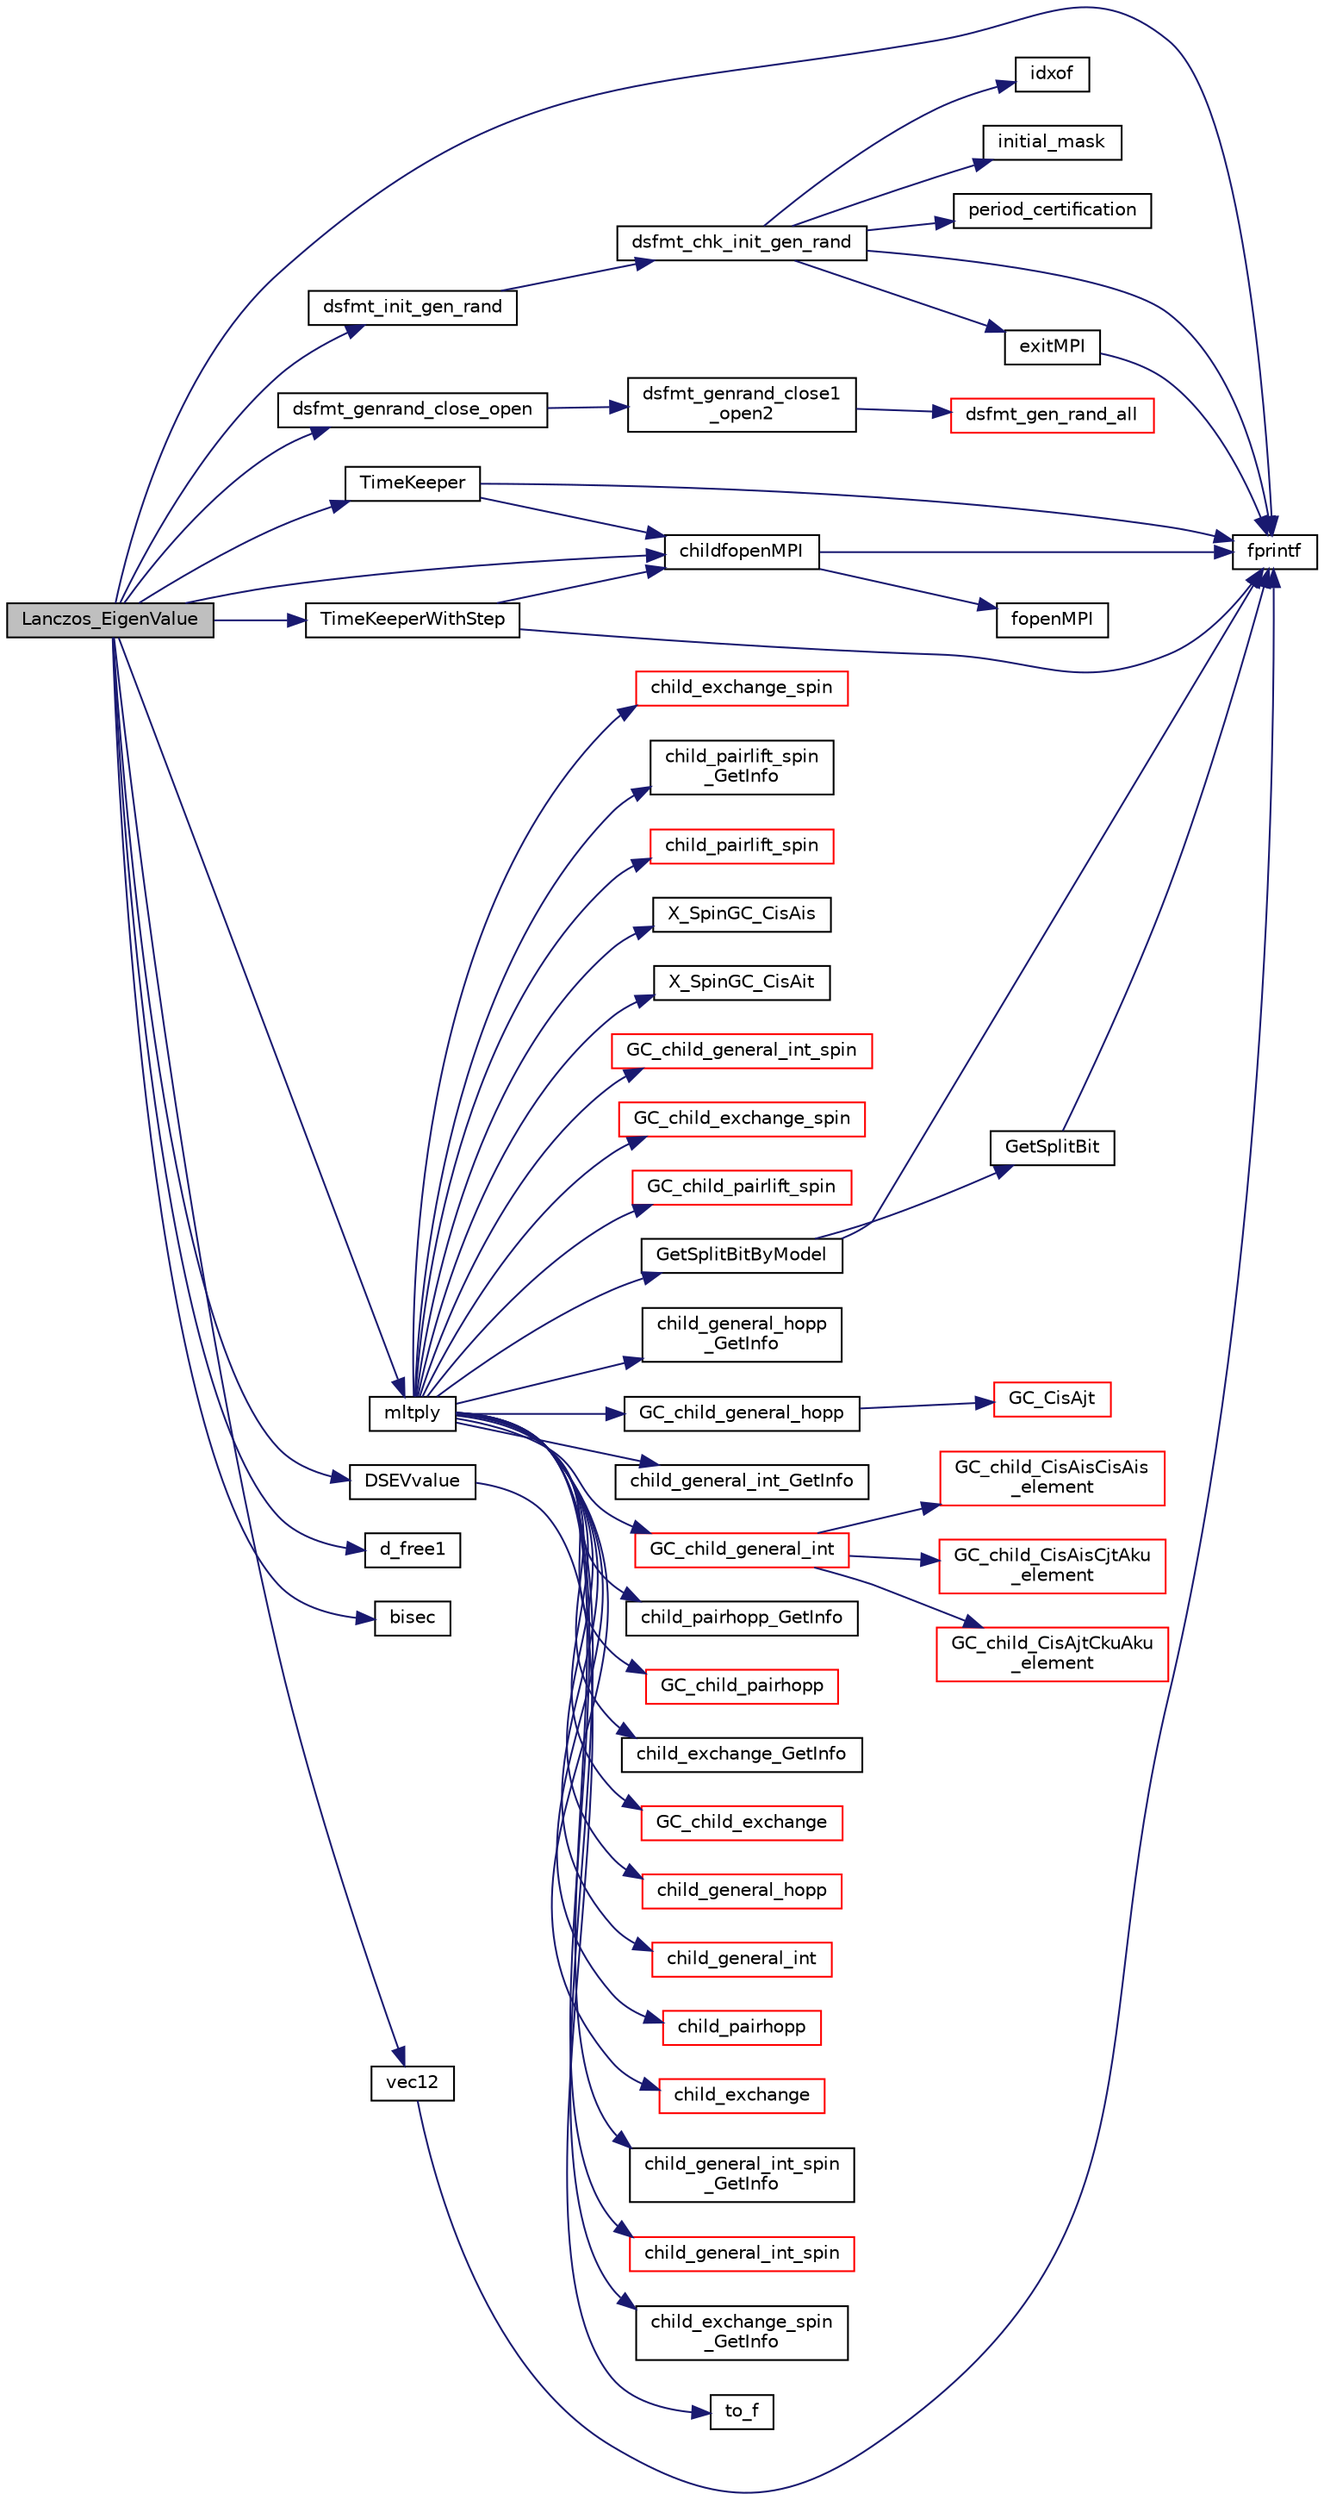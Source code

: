 digraph "Lanczos_EigenValue"
{
 // INTERACTIVE_SVG=YES
  edge [fontname="Helvetica",fontsize="10",labelfontname="Helvetica",labelfontsize="10"];
  node [fontname="Helvetica",fontsize="10",shape=record];
  rankdir="LR";
  Node1 [label="Lanczos_EigenValue",height=0.2,width=0.4,color="black", fillcolor="grey75", style="filled", fontcolor="black"];
  Node1 -> Node2 [color="midnightblue",fontsize="10",style="solid",fontname="Helvetica"];
  Node2 [label="fprintf",height=0.2,width=0.4,color="black", fillcolor="white", style="filled",URL="$xfreemem__large_8c.html#a5c1bb0da45eec945c4cc3233c7d8427e"];
  Node1 -> Node3 [color="midnightblue",fontsize="10",style="solid",fontname="Helvetica"];
  Node3 [label="dsfmt_init_gen_rand",height=0.2,width=0.4,color="black", fillcolor="white", style="filled",URL="$d_s_f_m_t_8h.html#aa767efdc0f36a3cde4d61d3764a473de"];
  Node3 -> Node4 [color="midnightblue",fontsize="10",style="solid",fontname="Helvetica"];
  Node4 [label="dsfmt_chk_init_gen_rand",height=0.2,width=0.4,color="black", fillcolor="white", style="filled",URL="$d_s_f_m_t_8h.html#a2fa6a84095a280a4e1556415f3d4f259"];
  Node4 -> Node2 [color="midnightblue",fontsize="10",style="solid",fontname="Helvetica"];
  Node4 -> Node5 [color="midnightblue",fontsize="10",style="solid",fontname="Helvetica"];
  Node5 [label="exitMPI",height=0.2,width=0.4,color="black", fillcolor="white", style="filled",URL="$wrapper_m_p_i_8h.html#ae0504dbbe2857fc4f3c84ef0b7bc45ed"];
  Node5 -> Node2 [color="midnightblue",fontsize="10",style="solid",fontname="Helvetica"];
  Node4 -> Node6 [color="midnightblue",fontsize="10",style="solid",fontname="Helvetica"];
  Node6 [label="idxof",height=0.2,width=0.4,color="black", fillcolor="white", style="filled",URL="$d_s_f_m_t_8c.html#a6ceeab85133c3fd7ec95aa85523ff544"];
  Node4 -> Node7 [color="midnightblue",fontsize="10",style="solid",fontname="Helvetica"];
  Node7 [label="initial_mask",height=0.2,width=0.4,color="black", fillcolor="white", style="filled",URL="$d_s_f_m_t_8c.html#a95a1673e2b7b3a48a7eab8fa19e18e1d"];
  Node4 -> Node8 [color="midnightblue",fontsize="10",style="solid",fontname="Helvetica"];
  Node8 [label="period_certification",height=0.2,width=0.4,color="black", fillcolor="white", style="filled",URL="$d_s_f_m_t_8c.html#a8c0334eb83e12d16f2cfe48929114e44"];
  Node1 -> Node9 [color="midnightblue",fontsize="10",style="solid",fontname="Helvetica"];
  Node9 [label="dsfmt_genrand_close_open",height=0.2,width=0.4,color="black", fillcolor="white", style="filled",URL="$d_s_f_m_t_8h.html#a1d070f0dc97e95122038aed8be76f8dd"];
  Node9 -> Node10 [color="midnightblue",fontsize="10",style="solid",fontname="Helvetica"];
  Node10 [label="dsfmt_genrand_close1\l_open2",height=0.2,width=0.4,color="black", fillcolor="white", style="filled",URL="$d_s_f_m_t_8h.html#a988f7f99c98960c22f19f68edb41f399"];
  Node10 -> Node11 [color="midnightblue",fontsize="10",style="solid",fontname="Helvetica"];
  Node11 [label="dsfmt_gen_rand_all",height=0.2,width=0.4,color="red", fillcolor="white", style="filled",URL="$d_s_f_m_t_8h.html#afccb1e4d75cea7ffe3b45cba53d1e5e0"];
  Node1 -> Node12 [color="midnightblue",fontsize="10",style="solid",fontname="Helvetica"];
  Node12 [label="TimeKeeper",height=0.2,width=0.4,color="black", fillcolor="white", style="filled",URL="$log_8h.html#a5c659bb0ba9e5d8a508c6cb6b7431f23",tooltip="Functions for writing a time log. "];
  Node12 -> Node13 [color="midnightblue",fontsize="10",style="solid",fontname="Helvetica"];
  Node13 [label="childfopenMPI",height=0.2,width=0.4,color="black", fillcolor="white", style="filled",URL="$_file_i_o_8c.html#a7d23a0790b28a52d128e0b93bc832cfb"];
  Node13 -> Node14 [color="midnightblue",fontsize="10",style="solid",fontname="Helvetica"];
  Node14 [label="fopenMPI",height=0.2,width=0.4,color="black", fillcolor="white", style="filled",URL="$wrapper_m_p_i_8h.html#a405f88de519282b8e7605988745f42ae"];
  Node13 -> Node2 [color="midnightblue",fontsize="10",style="solid",fontname="Helvetica"];
  Node12 -> Node2 [color="midnightblue",fontsize="10",style="solid",fontname="Helvetica"];
  Node1 -> Node15 [color="midnightblue",fontsize="10",style="solid",fontname="Helvetica"];
  Node15 [label="mltply",height=0.2,width=0.4,color="black", fillcolor="white", style="filled",URL="$mltply_8c.html#a61eb17d17b7d03aab22aa05b4074a407"];
  Node15 -> Node16 [color="midnightblue",fontsize="10",style="solid",fontname="Helvetica"];
  Node16 [label="GetSplitBitByModel",height=0.2,width=0.4,color="black", fillcolor="white", style="filled",URL="$bitcalc_8c.html#a78387adc1f4e171d3796235adfcbd87e"];
  Node16 -> Node2 [color="midnightblue",fontsize="10",style="solid",fontname="Helvetica"];
  Node16 -> Node17 [color="midnightblue",fontsize="10",style="solid",fontname="Helvetica"];
  Node17 [label="GetSplitBit",height=0.2,width=0.4,color="black", fillcolor="white", style="filled",URL="$bitcalc_8c.html#a8151401358ba31213a5bb228b9b57cfc"];
  Node17 -> Node2 [color="midnightblue",fontsize="10",style="solid",fontname="Helvetica"];
  Node15 -> Node18 [color="midnightblue",fontsize="10",style="solid",fontname="Helvetica"];
  Node18 [label="child_general_hopp\l_GetInfo",height=0.2,width=0.4,color="black", fillcolor="white", style="filled",URL="$mltply_8c.html#ad2c9c4176ec4f0f7d5087a890467a264"];
  Node15 -> Node19 [color="midnightblue",fontsize="10",style="solid",fontname="Helvetica"];
  Node19 [label="GC_child_general_hopp",height=0.2,width=0.4,color="black", fillcolor="white", style="filled",URL="$mltply_8c.html#a59f11fc0359c4543168c6a6f61a1ec70"];
  Node19 -> Node20 [color="midnightblue",fontsize="10",style="solid",fontname="Helvetica"];
  Node20 [label="GC_CisAjt",height=0.2,width=0.4,color="red", fillcolor="white", style="filled",URL="$mltply_8c.html#a257628b6ed79f7a93d3d2a9a957bc936"];
  Node15 -> Node21 [color="midnightblue",fontsize="10",style="solid",fontname="Helvetica"];
  Node21 [label="child_general_int_GetInfo",height=0.2,width=0.4,color="black", fillcolor="white", style="filled",URL="$mltply_8c.html#ad8750d6b426c68d0e931849d094b11ce"];
  Node15 -> Node22 [color="midnightblue",fontsize="10",style="solid",fontname="Helvetica"];
  Node22 [label="GC_child_general_int",height=0.2,width=0.4,color="red", fillcolor="white", style="filled",URL="$mltply_8c.html#a70e66e6ab9f74ec21130ed2363e24a51"];
  Node22 -> Node23 [color="midnightblue",fontsize="10",style="solid",fontname="Helvetica"];
  Node23 [label="GC_child_CisAisCisAis\l_element",height=0.2,width=0.4,color="red", fillcolor="white", style="filled",URL="$mltply_8c.html#a6e5c6a3af522a385b4ee60f66efb2557"];
  Node22 -> Node24 [color="midnightblue",fontsize="10",style="solid",fontname="Helvetica"];
  Node24 [label="GC_child_CisAisCjtAku\l_element",height=0.2,width=0.4,color="red", fillcolor="white", style="filled",URL="$mltply_8c.html#a5a389f0d9543e02b5d2e19df0198bafc"];
  Node22 -> Node25 [color="midnightblue",fontsize="10",style="solid",fontname="Helvetica"];
  Node25 [label="GC_child_CisAjtCkuAku\l_element",height=0.2,width=0.4,color="red", fillcolor="white", style="filled",URL="$mltply_8c.html#ab7d585bf30bbcee8449b8c54d0bb128e"];
  Node15 -> Node26 [color="midnightblue",fontsize="10",style="solid",fontname="Helvetica"];
  Node26 [label="child_pairhopp_GetInfo",height=0.2,width=0.4,color="black", fillcolor="white", style="filled",URL="$mltply_8c.html#ada83696e48d6a9496eca54980a2fd2a4"];
  Node15 -> Node27 [color="midnightblue",fontsize="10",style="solid",fontname="Helvetica"];
  Node27 [label="GC_child_pairhopp",height=0.2,width=0.4,color="red", fillcolor="white", style="filled",URL="$mltply_8c.html#ad16f7b63b9768957a720004697a7a774"];
  Node15 -> Node28 [color="midnightblue",fontsize="10",style="solid",fontname="Helvetica"];
  Node28 [label="child_exchange_GetInfo",height=0.2,width=0.4,color="black", fillcolor="white", style="filled",URL="$mltply_8c.html#ace0e2c1c928c924f7efd3bf106c9122e"];
  Node15 -> Node29 [color="midnightblue",fontsize="10",style="solid",fontname="Helvetica"];
  Node29 [label="GC_child_exchange",height=0.2,width=0.4,color="red", fillcolor="white", style="filled",URL="$mltply_8c.html#a23af00b3160b075156e1c842bb3a879d"];
  Node15 -> Node30 [color="midnightblue",fontsize="10",style="solid",fontname="Helvetica"];
  Node30 [label="child_general_hopp",height=0.2,width=0.4,color="red", fillcolor="white", style="filled",URL="$mltply_8c.html#ac6de5fa85bba8abb6001cea5f4eae19e"];
  Node15 -> Node31 [color="midnightblue",fontsize="10",style="solid",fontname="Helvetica"];
  Node31 [label="child_general_int",height=0.2,width=0.4,color="red", fillcolor="white", style="filled",URL="$mltply_8c.html#aef9d79bf221699cecaa1b65b374e5b92"];
  Node15 -> Node32 [color="midnightblue",fontsize="10",style="solid",fontname="Helvetica"];
  Node32 [label="child_pairhopp",height=0.2,width=0.4,color="red", fillcolor="white", style="filled",URL="$mltply_8c.html#a4d178b47dde9c5e387a87d482463575d"];
  Node15 -> Node33 [color="midnightblue",fontsize="10",style="solid",fontname="Helvetica"];
  Node33 [label="child_exchange",height=0.2,width=0.4,color="red", fillcolor="white", style="filled",URL="$mltply_8c.html#a5821f04d36f42ce53a1d522dcb5548c5"];
  Node15 -> Node34 [color="midnightblue",fontsize="10",style="solid",fontname="Helvetica"];
  Node34 [label="child_general_int_spin\l_GetInfo",height=0.2,width=0.4,color="black", fillcolor="white", style="filled",URL="$mltply_8c.html#a4f2cb8d2efe39da7c0b1b6d975758c40"];
  Node15 -> Node35 [color="midnightblue",fontsize="10",style="solid",fontname="Helvetica"];
  Node35 [label="child_general_int_spin",height=0.2,width=0.4,color="red", fillcolor="white", style="filled",URL="$mltply_8c.html#aa02ac66be051c651994ed4c9bfd9648e"];
  Node15 -> Node36 [color="midnightblue",fontsize="10",style="solid",fontname="Helvetica"];
  Node36 [label="child_exchange_spin\l_GetInfo",height=0.2,width=0.4,color="black", fillcolor="white", style="filled",URL="$mltply_8c.html#a70512a3c407e79dd6c912a63f9afe4ae"];
  Node15 -> Node37 [color="midnightblue",fontsize="10",style="solid",fontname="Helvetica"];
  Node37 [label="child_exchange_spin",height=0.2,width=0.4,color="red", fillcolor="white", style="filled",URL="$mltply_8c.html#ab975146c2b912899e92ae74ec42b5b45"];
  Node15 -> Node38 [color="midnightblue",fontsize="10",style="solid",fontname="Helvetica"];
  Node38 [label="child_pairlift_spin\l_GetInfo",height=0.2,width=0.4,color="black", fillcolor="white", style="filled",URL="$mltply_8c.html#a2ccdc49853b6d944a5274784015ff774"];
  Node15 -> Node39 [color="midnightblue",fontsize="10",style="solid",fontname="Helvetica"];
  Node39 [label="child_pairlift_spin",height=0.2,width=0.4,color="red", fillcolor="white", style="filled",URL="$mltply_8c.html#ad98281df0128bef6143204cfee393119"];
  Node15 -> Node40 [color="midnightblue",fontsize="10",style="solid",fontname="Helvetica"];
  Node40 [label="X_SpinGC_CisAis",height=0.2,width=0.4,color="black", fillcolor="white", style="filled",URL="$mltply_8c.html#a5d9e5a462ca77248cbae177465fa02c3"];
  Node15 -> Node41 [color="midnightblue",fontsize="10",style="solid",fontname="Helvetica"];
  Node41 [label="X_SpinGC_CisAit",height=0.2,width=0.4,color="black", fillcolor="white", style="filled",URL="$mltply_8c.html#a707ac2de8043df3be28fcf3c81c44362"];
  Node15 -> Node42 [color="midnightblue",fontsize="10",style="solid",fontname="Helvetica"];
  Node42 [label="GC_child_general_int_spin",height=0.2,width=0.4,color="red", fillcolor="white", style="filled",URL="$mltply_8c.html#a0dac10eb920ee6f0c6d5c064167b6cf2"];
  Node15 -> Node43 [color="midnightblue",fontsize="10",style="solid",fontname="Helvetica"];
  Node43 [label="GC_child_exchange_spin",height=0.2,width=0.4,color="red", fillcolor="white", style="filled",URL="$mltply_8c.html#a1da5e51d844cfaf0edf806b0e29e3ab8"];
  Node15 -> Node44 [color="midnightblue",fontsize="10",style="solid",fontname="Helvetica"];
  Node44 [label="GC_child_pairlift_spin",height=0.2,width=0.4,color="red", fillcolor="white", style="filled",URL="$mltply_8c.html#ae3ae89f559a5119c3d29bfef76f30369"];
  Node1 -> Node45 [color="midnightblue",fontsize="10",style="solid",fontname="Helvetica"];
  Node45 [label="TimeKeeperWithStep",height=0.2,width=0.4,color="black", fillcolor="white", style="filled",URL="$log_8h.html#a07deb00043cb31a691ff307cc8ae0552",tooltip="Functions for writing a time log. "];
  Node45 -> Node13 [color="midnightblue",fontsize="10",style="solid",fontname="Helvetica"];
  Node45 -> Node2 [color="midnightblue",fontsize="10",style="solid",fontname="Helvetica"];
  Node1 -> Node46 [color="midnightblue",fontsize="10",style="solid",fontname="Helvetica"];
  Node46 [label="DSEVvalue",height=0.2,width=0.4,color="black", fillcolor="white", style="filled",URL="$matrixlapack_8c.html#a38ab897cf91d3022b8ba2de845f7a6ae"];
  Node46 -> Node47 [color="midnightblue",fontsize="10",style="solid",fontname="Helvetica"];
  Node47 [label="to_f",height=0.2,width=0.4,color="black", fillcolor="white", style="filled",URL="$matrixlapack_8c.html#ae23b67a937c690208904b000fc7cbc2a"];
  Node1 -> Node48 [color="midnightblue",fontsize="10",style="solid",fontname="Helvetica"];
  Node48 [label="d_free1",height=0.2,width=0.4,color="black", fillcolor="white", style="filled",URL="$xfreemem__large_8c.html#afaaab7540572cd236a20f135b46d9c7f"];
  Node1 -> Node49 [color="midnightblue",fontsize="10",style="solid",fontname="Helvetica"];
  Node49 [label="bisec",height=0.2,width=0.4,color="black", fillcolor="white", style="filled",URL="$bisec_8c.html#a5bbdefa937114f145ccedce379b013aa"];
  Node1 -> Node13 [color="midnightblue",fontsize="10",style="solid",fontname="Helvetica"];
  Node1 -> Node50 [color="midnightblue",fontsize="10",style="solid",fontname="Helvetica"];
  Node50 [label="vec12",height=0.2,width=0.4,color="black", fillcolor="white", style="filled",URL="$vec12_8h.html#a46f20b0884cc3170155283f25b1f33b9"];
  Node50 -> Node2 [color="midnightblue",fontsize="10",style="solid",fontname="Helvetica"];
}
